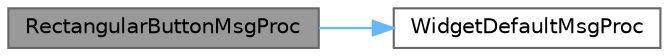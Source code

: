 digraph "RectangularButtonMsgProc"
{
 // LATEX_PDF_SIZE
  bgcolor="transparent";
  edge [fontname=Helvetica,fontsize=10,labelfontname=Helvetica,labelfontsize=10];
  node [fontname=Helvetica,fontsize=10,shape=box,height=0.2,width=0.4];
  rankdir="LR";
  Node1 [id="Node000001",label="RectangularButtonMsgProc",height=0.2,width=0.4,color="gray40", fillcolor="grey60", style="filled", fontcolor="black",tooltip=" "];
  Node1 -> Node2 [id="edge1_Node000001_Node000002",color="steelblue1",style="solid",tooltip=" "];
  Node2 [id="Node000002",label="WidgetDefaultMsgProc",height=0.2,width=0.4,color="grey40", fillcolor="white", style="filled",URL="$group__widget__api.html#ga44ff50cee487b1eb5438d577248e6609",tooltip=" "];
}
